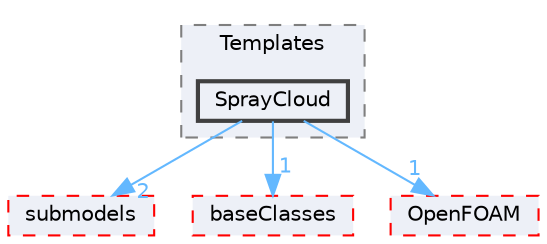 digraph "src/lagrangian/spray/clouds/Templates/SprayCloud"
{
 // LATEX_PDF_SIZE
  bgcolor="transparent";
  edge [fontname=Helvetica,fontsize=10,labelfontname=Helvetica,labelfontsize=10];
  node [fontname=Helvetica,fontsize=10,shape=box,height=0.2,width=0.4];
  compound=true
  subgraph clusterdir_1b7f50af1f74e3e4634dcc746dde5a61 {
    graph [ bgcolor="#edf0f7", pencolor="grey50", label="Templates", fontname=Helvetica,fontsize=10 style="filled,dashed", URL="dir_1b7f50af1f74e3e4634dcc746dde5a61.html",tooltip=""]
  dir_32c6db81a10c9d04b81a7c27fc9bafb7 [label="SprayCloud", fillcolor="#edf0f7", color="grey25", style="filled,bold", URL="dir_32c6db81a10c9d04b81a7c27fc9bafb7.html",tooltip=""];
  }
  dir_03a209607acdac05f1cb82250460b2d6 [label="submodels", fillcolor="#edf0f7", color="red", style="filled,dashed", URL="dir_03a209607acdac05f1cb82250460b2d6.html",tooltip=""];
  dir_9070be6027a008114441e735fae7782a [label="baseClasses", fillcolor="#edf0f7", color="red", style="filled,dashed", URL="dir_9070be6027a008114441e735fae7782a.html",tooltip=""];
  dir_c5473ff19b20e6ec4dfe5c310b3778a8 [label="OpenFOAM", fillcolor="#edf0f7", color="red", style="filled,dashed", URL="dir_c5473ff19b20e6ec4dfe5c310b3778a8.html",tooltip=""];
  dir_32c6db81a10c9d04b81a7c27fc9bafb7->dir_03a209607acdac05f1cb82250460b2d6 [headlabel="2", labeldistance=1.5 headhref="dir_003720_003802.html" href="dir_003720_003802.html" color="steelblue1" fontcolor="steelblue1"];
  dir_32c6db81a10c9d04b81a7c27fc9bafb7->dir_9070be6027a008114441e735fae7782a [headlabel="1", labeldistance=1.5 headhref="dir_003720_000201.html" href="dir_003720_000201.html" color="steelblue1" fontcolor="steelblue1"];
  dir_32c6db81a10c9d04b81a7c27fc9bafb7->dir_c5473ff19b20e6ec4dfe5c310b3778a8 [headlabel="1", labeldistance=1.5 headhref="dir_003720_002695.html" href="dir_003720_002695.html" color="steelblue1" fontcolor="steelblue1"];
}

